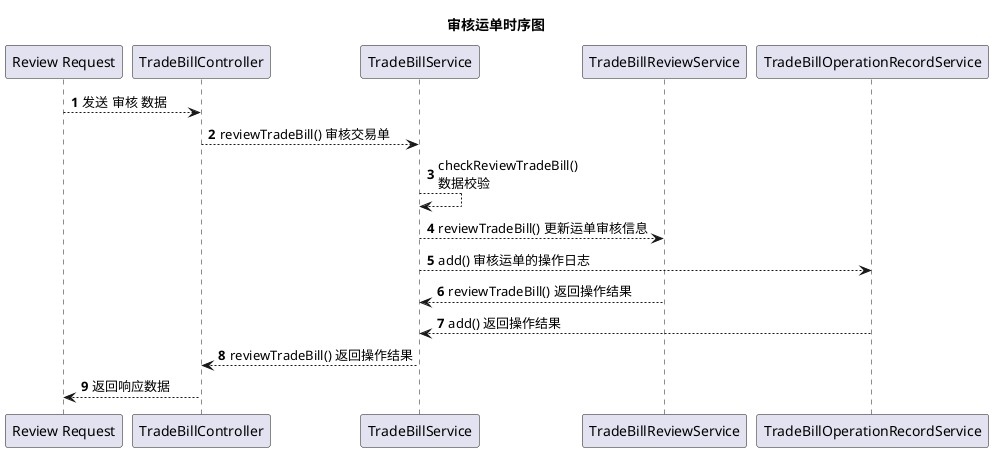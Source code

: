 @startuml
title 审核运单时序图
autonumber

"Review Request" --> "TradeBillController" : 发送 审核 数据
"TradeBillController" --> "TradeBillService" : reviewTradeBill() 审核交易单
"TradeBillService" --> "TradeBillService" : checkReviewTradeBill() \n数据校验
"TradeBillService" --> "TradeBillReviewService" : reviewTradeBill() 更新运单审核信息
"TradeBillService" --> "TradeBillOperationRecordService" : add() 审核运单的操作日志
"TradeBillReviewService" --> "TradeBillService" : reviewTradeBill() 返回操作结果
"TradeBillOperationRecordService" --> "TradeBillService" : add() 返回操作结果
"TradeBillService" --> "TradeBillController" : reviewTradeBill() 返回操作结果
"TradeBillController" --> "Review Request" : 返回响应数据

@enduml